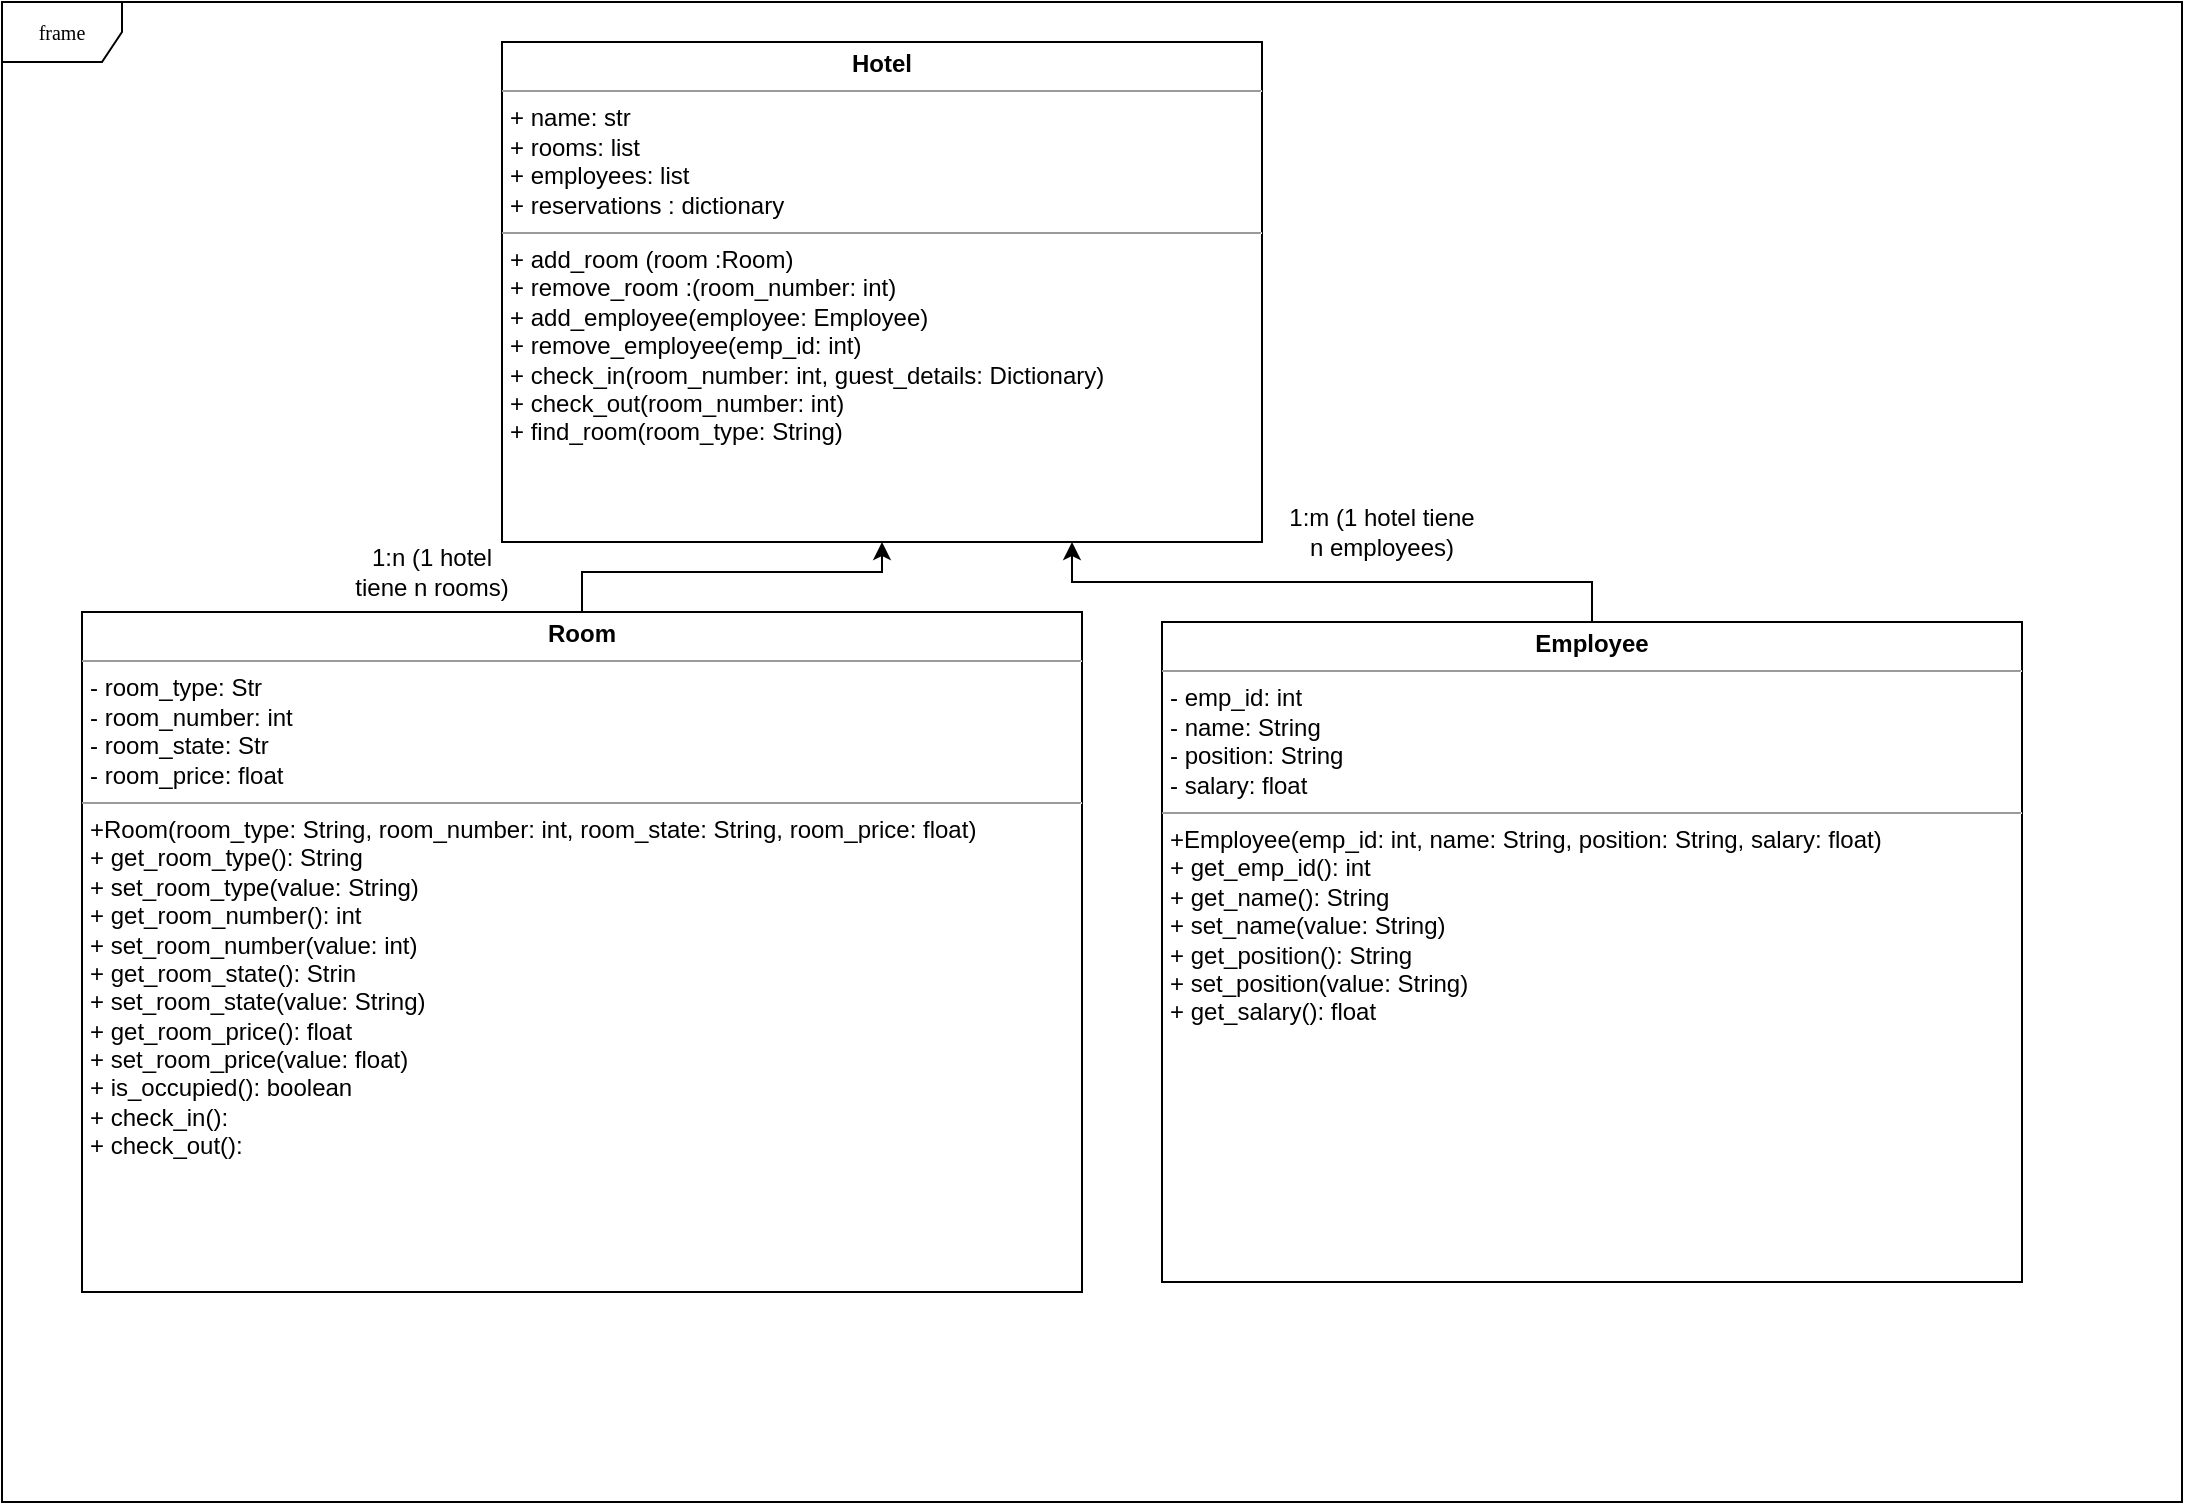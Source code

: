 <mxfile version="24.0.7" type="device">
  <diagram name="Page-1" id="c4acf3e9-155e-7222-9cf6-157b1a14988f">
    <mxGraphModel dx="1002" dy="569" grid="1" gridSize="10" guides="1" tooltips="1" connect="1" arrows="1" fold="1" page="1" pageScale="1" pageWidth="850" pageHeight="1100" background="none" math="0" shadow="0">
      <root>
        <mxCell id="0" />
        <mxCell id="1" parent="0" />
        <mxCell id="17acba5748e5396b-1" value="frame" style="shape=umlFrame;whiteSpace=wrap;html=1;rounded=0;shadow=0;comic=0;labelBackgroundColor=none;strokeWidth=1;fontFamily=Verdana;fontSize=10;align=center;" parent="1" vertex="1">
          <mxGeometry x="20" y="10" width="1090" height="750" as="geometry" />
        </mxCell>
        <mxCell id="5d2195bd80daf111-15" value="&lt;p style=&quot;margin:0px;margin-top:4px;text-align:center;&quot;&gt;&lt;b&gt;Employee&lt;/b&gt;&lt;/p&gt;&lt;hr size=&quot;1&quot;&gt;&lt;p style=&quot;margin:0px;margin-left:4px;&quot;&gt;- emp_id: int&amp;nbsp; &amp;nbsp; &amp;nbsp; &amp;nbsp; &amp;nbsp; &amp;nbsp; &amp;nbsp; &amp;nbsp; &amp;nbsp;&amp;nbsp;&lt;/p&gt;&lt;p style=&quot;margin:0px;margin-left:4px;&quot;&gt;- name: String&amp;nbsp; &amp;nbsp; &amp;nbsp; &amp;nbsp; &amp;nbsp; &amp;nbsp; &amp;nbsp; &amp;nbsp; &amp;nbsp;&lt;/p&gt;&lt;p style=&quot;margin:0px;margin-left:4px;&quot;&gt;- position: String&amp;nbsp; &amp;nbsp; &amp;nbsp; &amp;nbsp; &amp;nbsp; &amp;nbsp; &amp;nbsp;&lt;/p&gt;&lt;p style=&quot;margin:0px;margin-left:4px;&quot;&gt;- salary: float&amp;nbsp; &amp;nbsp;&lt;/p&gt;&lt;hr size=&quot;1&quot;&gt;&lt;p style=&quot;margin:0px;margin-left:4px;&quot;&gt;+Employee(emp_id: int, name: String, position: String, salary: float)&amp;nbsp;&lt;/p&gt;&lt;p style=&quot;margin:0px;margin-left:4px;&quot;&gt;+ get_emp_id(): int&amp;nbsp; &amp;nbsp; &amp;nbsp; &amp;nbsp; &amp;nbsp; &amp;nbsp;&amp;nbsp;&lt;/p&gt;&lt;p style=&quot;margin:0px;margin-left:4px;&quot;&gt;+ get_name(): String&amp;nbsp; &amp;nbsp; &amp;nbsp; &amp;nbsp; &amp;nbsp; &amp;nbsp;&lt;/p&gt;&lt;p style=&quot;margin:0px;margin-left:4px;&quot;&gt;+ set_name(value: String)&lt;/p&gt;&lt;p style=&quot;margin:0px;margin-left:4px;&quot;&gt;+ get_position(): String&amp;nbsp; &amp;nbsp; &amp;nbsp;&amp;nbsp;&lt;/p&gt;&lt;p style=&quot;margin:0px;margin-left:4px;&quot;&gt;+ set_position(value: String)&lt;/p&gt;&lt;p style=&quot;margin:0px;margin-left:4px;&quot;&gt;+ get_salary(): float&amp;nbsp; &amp;nbsp; &amp;nbsp; &amp;nbsp; &amp;nbsp;&lt;/p&gt;" style="verticalAlign=top;align=left;overflow=fill;fontSize=12;fontFamily=Helvetica;html=1;rounded=0;shadow=0;comic=0;labelBackgroundColor=none;strokeWidth=1" parent="1" vertex="1">
          <mxGeometry x="600" y="320" width="430" height="330" as="geometry" />
        </mxCell>
        <mxCell id="hru5D2vzHSLLFb0k-sDj-2" style="edgeStyle=orthogonalEdgeStyle;rounded=0;orthogonalLoop=1;jettySize=auto;html=1;exitX=0.5;exitY=0;exitDx=0;exitDy=0;entryX=0.75;entryY=1;entryDx=0;entryDy=0;" parent="1" source="5d2195bd80daf111-15" target="hru5D2vzHSLLFb0k-sDj-1" edge="1">
          <mxGeometry relative="1" as="geometry" />
        </mxCell>
        <mxCell id="hru5D2vzHSLLFb0k-sDj-1" value="&lt;p style=&quot;margin:0px;margin-top:4px;text-align:center;&quot;&gt;&lt;b&gt;Hotel&lt;/b&gt;&lt;/p&gt;&lt;hr size=&quot;1&quot;&gt;&lt;p style=&quot;margin:0px;margin-left:4px;&quot;&gt;+ name: str&lt;br&gt;+ rooms: list&lt;/p&gt;&lt;p style=&quot;margin:0px;margin-left:4px;&quot;&gt;+ employees: list&lt;/p&gt;&lt;p style=&quot;margin:0px;margin-left:4px;&quot;&gt;+ reservations : dictionary&lt;/p&gt;&lt;hr size=&quot;1&quot;&gt;&lt;p style=&quot;margin:0px;margin-left:4px;&quot;&gt;+ add_room (room :Room)&lt;/p&gt;&lt;p style=&quot;margin:0px;margin-left:4px;&quot;&gt;+ remove_room :(room_number: int)&lt;/p&gt;&lt;p style=&quot;margin:0px;margin-left:4px;&quot;&gt;+ add_employee(employee: Employee)&lt;/p&gt;&lt;p style=&quot;margin:0px;margin-left:4px;&quot;&gt;+ remove_employee(emp_id: int)&lt;/p&gt;&lt;p style=&quot;margin:0px;margin-left:4px;&quot;&gt;+ check_in(room_number: int, guest_details: Dictionary)&lt;/p&gt;&lt;p style=&quot;margin:0px;margin-left:4px;&quot;&gt;+ check_out(room_number: int)&amp;nbsp;&lt;/p&gt;&lt;p style=&quot;margin:0px;margin-left:4px;&quot;&gt;+ find_room(room_type: String)&lt;/p&gt;" style="verticalAlign=top;align=left;overflow=fill;fontSize=12;fontFamily=Helvetica;html=1;rounded=0;shadow=0;comic=0;labelBackgroundColor=none;strokeWidth=1" parent="1" vertex="1">
          <mxGeometry x="270" y="30" width="380" height="250" as="geometry" />
        </mxCell>
        <mxCell id="Zfane9I9rNC9ggZnylqw-3" value="" style="edgeStyle=orthogonalEdgeStyle;rounded=0;orthogonalLoop=1;jettySize=auto;html=1;" edge="1" parent="1" source="hru5D2vzHSLLFb0k-sDj-3" target="hru5D2vzHSLLFb0k-sDj-1">
          <mxGeometry relative="1" as="geometry" />
        </mxCell>
        <mxCell id="hru5D2vzHSLLFb0k-sDj-3" value="&lt;p style=&quot;margin:0px;margin-top:4px;text-align:center;&quot;&gt;&lt;b&gt;Room&lt;/b&gt;&lt;/p&gt;&lt;hr size=&quot;1&quot;&gt;&lt;p style=&quot;margin:0px;margin-left:4px;&quot;&gt;- room_type: Str&amp;nbsp; &amp;nbsp; &amp;nbsp; &amp;nbsp; &amp;nbsp;&lt;/p&gt;&lt;p style=&quot;margin:0px;margin-left:4px;&quot;&gt;- room_number: int&amp;nbsp; &amp;nbsp; &amp;nbsp; &amp;nbsp; &amp;nbsp; &amp;nbsp; &amp;nbsp;&lt;/p&gt;&lt;p style=&quot;margin:0px;margin-left:4px;&quot;&gt;- room_state: Str&amp;nbsp; &amp;nbsp; &amp;nbsp; &amp;nbsp;&amp;nbsp;&lt;/p&gt;&lt;p style=&quot;margin:0px;margin-left:4px;&quot;&gt;- room_price: float&lt;/p&gt;&lt;hr size=&quot;1&quot;&gt;&lt;p style=&quot;margin:0px;margin-left:4px;&quot;&gt;+Room(room_type: String, room_number: int, room_state: String, room_price: float)&lt;/p&gt;&lt;p style=&quot;margin:0px;margin-left:4px;&quot;&gt;+ get_room_type(): String&amp;nbsp; &amp;nbsp;&lt;/p&gt;&lt;p style=&quot;margin:0px;margin-left:4px;&quot;&gt;&lt;span style=&quot;background-color: initial;&quot;&gt;+ set_room_type(value: String)&lt;/span&gt;&lt;/p&gt;&lt;p style=&quot;margin:0px;margin-left:4px;&quot;&gt;+ get_room_number(): int&amp;nbsp; &amp;nbsp;&lt;/p&gt;&lt;p style=&quot;margin:0px;margin-left:4px;&quot;&gt;+ set_room_number(value: int)&lt;/p&gt;&lt;p style=&quot;margin:0px;margin-left:4px;&quot;&gt;&lt;span style=&quot;background-color: initial;&quot;&gt;+ get_room_state(): Strin&lt;/span&gt;&lt;/p&gt;&lt;p style=&quot;margin:0px;margin-left:4px;&quot;&gt;+ set_room_state(value: String)&lt;/p&gt;&lt;p style=&quot;margin:0px;margin-left:4px;&quot;&gt;+ get_room_price(): float&amp;nbsp; &amp;nbsp;&amp;nbsp;&lt;/p&gt;&lt;p style=&quot;margin:0px;margin-left:4px;&quot;&gt;+ set_room_price(value: float)&lt;/p&gt;&lt;p style=&quot;margin:0px;margin-left:4px;&quot;&gt;+ is_occupied(): boolean&amp;nbsp; &amp;nbsp;&amp;nbsp;&lt;/p&gt;&lt;p style=&quot;margin:0px;margin-left:4px;&quot;&gt;+ check_in():&amp;nbsp;&lt;/p&gt;&lt;p style=&quot;margin:0px;margin-left:4px;&quot;&gt;+ check_out():&amp;nbsp;&amp;nbsp;&lt;/p&gt;" style="verticalAlign=top;align=left;overflow=fill;fontSize=12;fontFamily=Helvetica;html=1;rounded=0;shadow=0;comic=0;labelBackgroundColor=none;strokeWidth=1" parent="1" vertex="1">
          <mxGeometry x="60" y="315" width="500" height="340" as="geometry" />
        </mxCell>
        <mxCell id="Zfane9I9rNC9ggZnylqw-6" value="1:n (1 hotel tiene n rooms)" style="text;html=1;align=center;verticalAlign=middle;whiteSpace=wrap;rounded=0;" vertex="1" parent="1">
          <mxGeometry x="190" y="280" width="90" height="30" as="geometry" />
        </mxCell>
        <mxCell id="Zfane9I9rNC9ggZnylqw-7" value="1:m (1 hotel tiene n employees)" style="text;html=1;align=center;verticalAlign=middle;whiteSpace=wrap;rounded=0;" vertex="1" parent="1">
          <mxGeometry x="660" y="260" width="100" height="30" as="geometry" />
        </mxCell>
      </root>
    </mxGraphModel>
  </diagram>
</mxfile>
